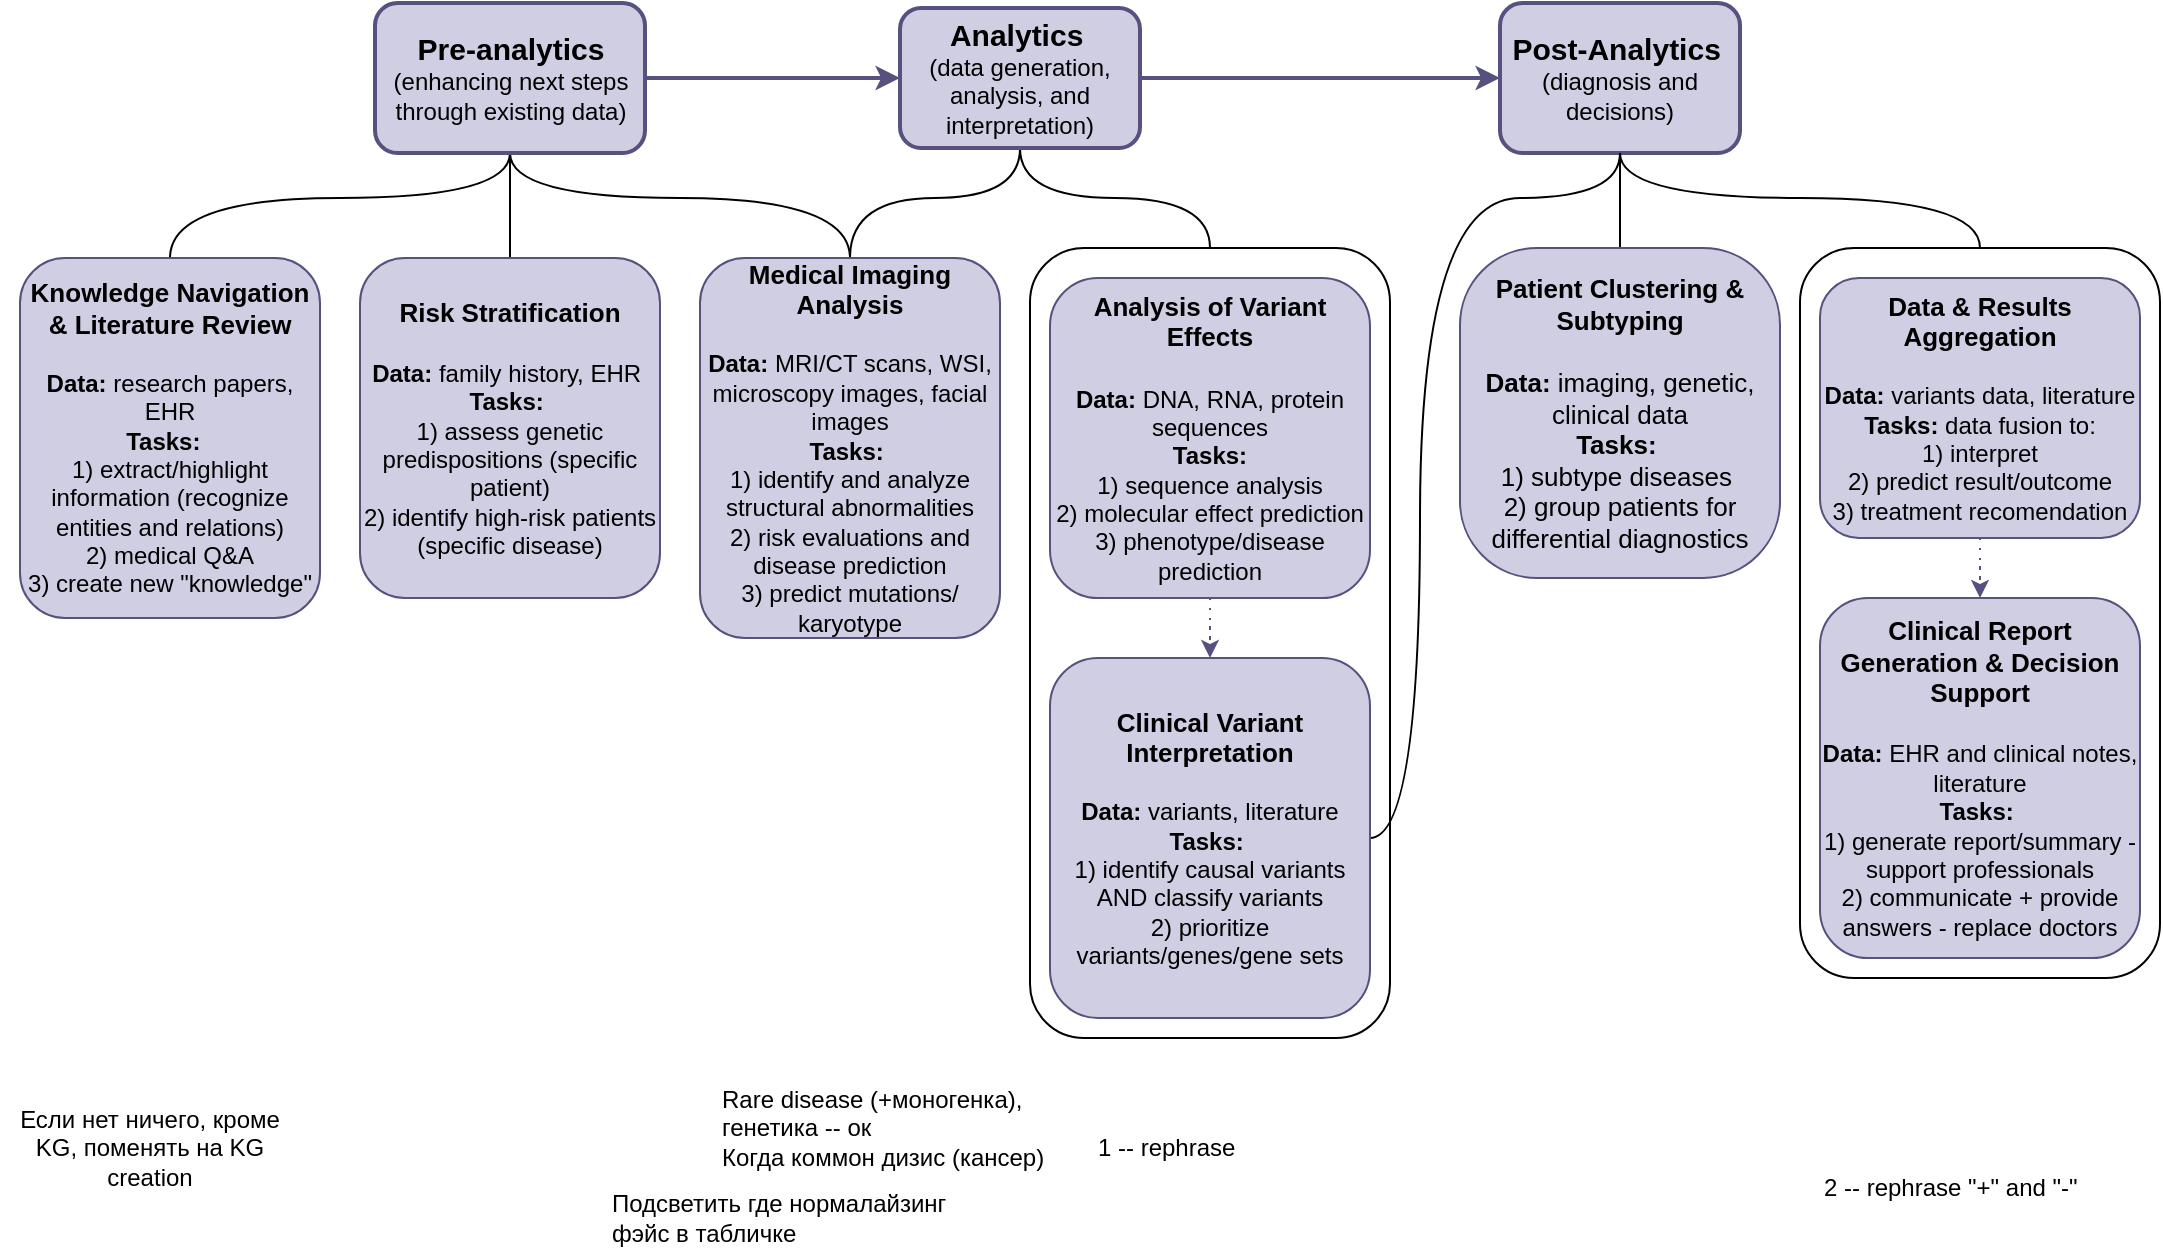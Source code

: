 <mxfile version="26.2.9">
  <diagram name="Страница — 1" id="fwt5VP9_LuxSjMWS_3RN">
    <mxGraphModel dx="1190" dy="759" grid="1" gridSize="10" guides="1" tooltips="1" connect="1" arrows="1" fold="1" page="1" pageScale="1" pageWidth="827" pageHeight="1169" math="0" shadow="0">
      <root>
        <mxCell id="0" />
        <mxCell id="1" parent="0" />
        <mxCell id="c-9jadZp76EaY8ZEyJ3E-6" value="" style="rounded=1;whiteSpace=wrap;html=1;" parent="1" vertex="1">
          <mxGeometry x="625" y="775" width="180" height="395" as="geometry" />
        </mxCell>
        <mxCell id="TpK1FeLRTuoT0TB8oXf7-55" style="edgeStyle=orthogonalEdgeStyle;rounded=0;orthogonalLoop=1;jettySize=auto;html=1;curved=1;entryX=0;entryY=0.5;entryDx=0;entryDy=0;strokeWidth=2;exitX=1;exitY=0.5;exitDx=0;exitDy=0;fillColor=#d0cee2;strokeColor=#56517e;" parent="1" source="TpK1FeLRTuoT0TB8oXf7-56" target="TpK1FeLRTuoT0TB8oXf7-23" edge="1">
          <mxGeometry relative="1" as="geometry">
            <mxPoint x="550" y="570.0" as="targetPoint" />
            <Array as="points">
              <mxPoint x="510" y="690" />
              <mxPoint x="510" y="690" />
            </Array>
            <mxPoint x="720" y="530" as="sourcePoint" />
          </mxGeometry>
        </mxCell>
        <mxCell id="c-9jadZp76EaY8ZEyJ3E-15" style="edgeStyle=orthogonalEdgeStyle;rounded=0;orthogonalLoop=1;jettySize=auto;html=1;entryX=0.5;entryY=0;entryDx=0;entryDy=0;curved=1;endArrow=none;endFill=0;" parent="1" source="TpK1FeLRTuoT0TB8oXf7-23" target="c-9jadZp76EaY8ZEyJ3E-6" edge="1">
          <mxGeometry relative="1" as="geometry" />
        </mxCell>
        <mxCell id="c-9jadZp76EaY8ZEyJ3E-16" style="edgeStyle=orthogonalEdgeStyle;rounded=0;orthogonalLoop=1;jettySize=auto;html=1;entryX=0.5;entryY=0;entryDx=0;entryDy=0;curved=1;endArrow=none;endFill=0;exitX=0.5;exitY=1;exitDx=0;exitDy=0;" parent="1" source="TpK1FeLRTuoT0TB8oXf7-23" target="c-9jadZp76EaY8ZEyJ3E-5" edge="1">
          <mxGeometry relative="1" as="geometry">
            <Array as="points">
              <mxPoint x="620" y="750" />
              <mxPoint x="535" y="750" />
            </Array>
          </mxGeometry>
        </mxCell>
        <mxCell id="TpK1FeLRTuoT0TB8oXf7-23" value="&lt;b&gt;&lt;font style=&quot;font-size: 15px;&quot;&gt;Analytics&lt;/font&gt;&lt;/b&gt;&amp;nbsp;&lt;div&gt;(data generation, analysis, and interpretation)&lt;/div&gt;" style="whiteSpace=wrap;html=1;fillColor=#d0cee2;strokeColor=#56517e;rounded=1;strokeWidth=2;" parent="1" vertex="1">
          <mxGeometry x="560" y="655" width="120" height="70" as="geometry" />
        </mxCell>
        <mxCell id="gTUfnlAmde_yqJnRPA0G-3" style="edgeStyle=orthogonalEdgeStyle;rounded=0;orthogonalLoop=1;jettySize=auto;html=1;entryX=1;entryY=0.5;entryDx=0;entryDy=0;curved=1;endArrow=none;endFill=0;exitX=0.5;exitY=1;exitDx=0;exitDy=0;" parent="1" source="TpK1FeLRTuoT0TB8oXf7-38" target="c-9jadZp76EaY8ZEyJ3E-4" edge="1">
          <mxGeometry relative="1" as="geometry">
            <mxPoint x="960" y="730" as="sourcePoint" />
            <mxPoint x="795" y="1042.5" as="targetPoint" />
            <Array as="points">
              <mxPoint x="920" y="750" />
              <mxPoint x="820" y="750" />
              <mxPoint x="820" y="1070" />
            </Array>
          </mxGeometry>
        </mxCell>
        <mxCell id="TpK1FeLRTuoT0TB8oXf7-38" value="&lt;font style=&quot;font-size: 15px;&quot;&gt;&lt;b&gt;Post-Analytics&lt;/b&gt;&lt;/font&gt;&amp;nbsp;&lt;div&gt;(diagnosis and decisions)&lt;/div&gt;" style="rounded=1;whiteSpace=wrap;html=1;fillColor=#d0cee2;strokeColor=#56517e;strokeWidth=2;" parent="1" vertex="1">
          <mxGeometry x="860" y="652.5" width="120" height="75" as="geometry" />
        </mxCell>
        <mxCell id="c-9jadZp76EaY8ZEyJ3E-2" style="edgeStyle=orthogonalEdgeStyle;rounded=0;orthogonalLoop=1;jettySize=auto;html=1;curved=1;endArrow=none;endFill=0;" parent="1" source="TpK1FeLRTuoT0TB8oXf7-56" target="c-9jadZp76EaY8ZEyJ3E-1" edge="1">
          <mxGeometry relative="1" as="geometry">
            <Array as="points">
              <mxPoint x="365" y="750" />
              <mxPoint x="195" y="750" />
            </Array>
          </mxGeometry>
        </mxCell>
        <mxCell id="c-9jadZp76EaY8ZEyJ3E-17" style="edgeStyle=orthogonalEdgeStyle;rounded=0;orthogonalLoop=1;jettySize=auto;html=1;entryX=0.5;entryY=0;entryDx=0;entryDy=0;curved=1;endArrow=none;endFill=0;strokeColor=default;targetPerimeterSpacing=1;shadow=0;flowAnimation=0;" parent="1" source="TpK1FeLRTuoT0TB8oXf7-56" target="TpK1FeLRTuoT0TB8oXf7-57" edge="1">
          <mxGeometry relative="1" as="geometry" />
        </mxCell>
        <mxCell id="sVOy7TMwBZB5xD0DAhsO-1" style="edgeStyle=orthogonalEdgeStyle;rounded=0;orthogonalLoop=1;jettySize=auto;html=1;entryX=0.5;entryY=0;entryDx=0;entryDy=0;curved=1;endArrow=none;endFill=0;exitX=0.5;exitY=1;exitDx=0;exitDy=0;" parent="1" source="TpK1FeLRTuoT0TB8oXf7-56" target="c-9jadZp76EaY8ZEyJ3E-5" edge="1">
          <mxGeometry relative="1" as="geometry">
            <Array as="points">
              <mxPoint x="365" y="750" />
              <mxPoint x="535" y="750" />
            </Array>
          </mxGeometry>
        </mxCell>
        <mxCell id="TpK1FeLRTuoT0TB8oXf7-56" value="&lt;b&gt;&lt;font style=&quot;font-size: 15px;&quot;&gt;Pre-analytics&lt;/font&gt;&lt;/b&gt;&lt;div&gt;&lt;font style=&quot;font-size: 12px;&quot;&gt;(enhancing next steps through existing data)&lt;/font&gt;&lt;/div&gt;" style="rounded=1;whiteSpace=wrap;html=1;fillColor=#d0cee2;strokeColor=#56517e;strokeWidth=2;" parent="1" vertex="1">
          <mxGeometry x="297.5" y="652.5" width="135" height="75" as="geometry" />
        </mxCell>
        <mxCell id="TpK1FeLRTuoT0TB8oXf7-57" value="&lt;div&gt;&lt;span style=&quot;font-size: 13px;&quot;&gt;&lt;b&gt;Risk Stratification&lt;/b&gt;&lt;/span&gt;&lt;br&gt;&lt;/div&gt;&lt;div&gt;&lt;span style=&quot;font-size: 13px;&quot;&gt;&lt;b&gt;&lt;br&gt;&lt;/b&gt;&lt;/span&gt;&lt;/div&gt;&lt;div&gt;&lt;b&gt;Data:&lt;/b&gt;&amp;nbsp;&lt;span style=&quot;background-color: transparent;&quot;&gt;family history,&amp;nbsp;&lt;/span&gt;&lt;span style=&quot;background-color: transparent;&quot;&gt;EHR&amp;nbsp;&lt;/span&gt;&lt;/div&gt;&lt;div&gt;&lt;b&gt;Tasks:&amp;nbsp;&lt;/b&gt;&lt;/div&gt;&lt;div&gt;&lt;span style=&quot;background-color: transparent;&quot;&gt;1) assess genetic predispositions (specific patient)&lt;/span&gt;&lt;/div&gt;&lt;div&gt;&lt;span style=&quot;background-color: initial;&quot;&gt;2) identify high-risk patients (specific disease)&lt;br&gt;&lt;/span&gt;&lt;/div&gt;" style="whiteSpace=wrap;html=1;fillColor=#d0cee2;strokeColor=#56517e;rounded=1;" parent="1" vertex="1">
          <mxGeometry x="290" y="780" width="150" height="170" as="geometry" />
        </mxCell>
        <mxCell id="c-9jadZp76EaY8ZEyJ3E-1" value="&lt;span style=&quot;font-size: 13px;&quot;&gt;&lt;b&gt;Knowledge Navigation &amp;amp; Literature Review&lt;/b&gt;&lt;/span&gt;&lt;br&gt;&lt;div&gt;&lt;br&gt;&lt;/div&gt;&lt;div style=&quot;&quot;&gt;&lt;b&gt;Data:&lt;/b&gt;&amp;nbsp;&lt;span style=&quot;background-color: initial;&quot;&gt;research papers, EHR&lt;/span&gt;&lt;/div&gt;&lt;div style=&quot;&quot;&gt;&lt;span style=&quot;background-color: initial;&quot;&gt;&lt;b&gt;Tasks:&lt;/b&gt;&amp;nbsp;&lt;/span&gt;&lt;span style=&quot;background-color: initial;&quot;&gt;&amp;nbsp;&lt;/span&gt;&lt;/div&gt;&lt;div style=&quot;&quot;&gt;&lt;span style=&quot;background-color: initial;&quot;&gt;1) extract/highlight information (recognize entities and relations)&lt;/span&gt;&lt;/div&gt;2) medical Q&amp;amp;A&lt;div style=&quot;&quot;&gt;&lt;span style=&quot;background-color: initial;&quot;&gt;3) create new &quot;knowledge&quot;&lt;/span&gt;&lt;/div&gt;" style="whiteSpace=wrap;html=1;fillColor=#d0cee2;strokeColor=#56517e;rounded=1;" parent="1" vertex="1">
          <mxGeometry x="120" y="780" width="150" height="180" as="geometry" />
        </mxCell>
        <mxCell id="m17yrZ3Qs6jVcu51XV9Z-5" style="edgeStyle=orthogonalEdgeStyle;rounded=0;orthogonalLoop=1;jettySize=auto;html=1;fillColor=#d0cee2;strokeColor=#56517e;dashed=1;dashPattern=1 4;" parent="1" source="c-9jadZp76EaY8ZEyJ3E-3" target="c-9jadZp76EaY8ZEyJ3E-4" edge="1">
          <mxGeometry relative="1" as="geometry" />
        </mxCell>
        <mxCell id="c-9jadZp76EaY8ZEyJ3E-3" value="&lt;div&gt;&lt;span style=&quot;font-size: 13px;&quot;&gt;&lt;b&gt;Analysis of Variant Effects&lt;/b&gt;&lt;/span&gt;&lt;/div&gt;&lt;div&gt;&lt;span style=&quot;font-size: 13px;&quot;&gt;&lt;b&gt;&lt;br&gt;&lt;/b&gt;&lt;/span&gt;&lt;/div&gt;&lt;div&gt;&lt;b&gt;Data:&lt;/b&gt;&amp;nbsp;DNA, RNA, protein sequences&lt;/div&gt;&lt;div&gt;&lt;b style=&quot;background-color: initial;&quot;&gt;Tasks:&lt;/b&gt;&lt;span style=&quot;background-color: initial;&quot;&gt;&lt;br&gt;&lt;/span&gt;&lt;/div&gt;&lt;div&gt;&lt;span style=&quot;background-color: initial;&quot;&gt;1) sequence analysis&lt;/span&gt;&lt;/div&gt;&lt;div&gt;&lt;span style=&quot;background-color: initial;&quot;&gt;2) molecular effect prediction&lt;/span&gt;&lt;/div&gt;&lt;div&gt;&lt;span style=&quot;background-color: initial;&quot;&gt;3) phenotype/disease prediction&lt;/span&gt;&lt;/div&gt;" style="whiteSpace=wrap;html=1;fillColor=#d0cee2;strokeColor=#56517e;rounded=1;" parent="1" vertex="1">
          <mxGeometry x="635" y="790" width="160" height="160" as="geometry" />
        </mxCell>
        <mxCell id="c-9jadZp76EaY8ZEyJ3E-4" value="&lt;span style=&quot;font-size: 13px;&quot;&gt;&lt;b&gt;Clinical Variant Interpretation&lt;/b&gt;&lt;/span&gt;&lt;br&gt;&lt;div&gt;&lt;div&gt;&lt;br&gt;&lt;/div&gt;&lt;div&gt;&lt;b&gt;Data:&lt;/b&gt;&amp;nbsp;variants, literature&lt;/div&gt;&lt;div&gt;&lt;b&gt;Tasks:&lt;/b&gt;&amp;nbsp;&lt;/div&gt;&lt;div&gt;1) identify causal variants AND&lt;span style=&quot;background-color: transparent;&quot;&gt;&amp;nbsp;classify variants&lt;/span&gt;&lt;/div&gt;&lt;div&gt;2) prioritize variants/genes/gene sets&lt;/div&gt;&lt;/div&gt;" style="whiteSpace=wrap;html=1;fillColor=#d0cee2;strokeColor=#56517e;rounded=1;" parent="1" vertex="1">
          <mxGeometry x="635" y="980" width="160" height="180" as="geometry" />
        </mxCell>
        <mxCell id="c-9jadZp76EaY8ZEyJ3E-5" value="&lt;span style=&quot;font-size: 13px;&quot;&gt;&lt;b&gt;Medical Imaging Analysis&lt;/b&gt;&lt;/span&gt;&lt;br&gt;&lt;div&gt;&lt;div&gt;&lt;br&gt;&lt;/div&gt;&lt;div&gt;&lt;b&gt;Data:&lt;/b&gt;&amp;nbsp;MRI/CT scans, WSI, microscopy images, facial images&lt;/div&gt;&lt;div&gt;&lt;b&gt;Tasks:&lt;/b&gt;&amp;nbsp;&lt;/div&gt;&lt;div&gt;1) identify and analyze structural abnormalities&lt;/div&gt;&lt;div&gt;2) risk evaluations and disease prediction&lt;/div&gt;&lt;/div&gt;&lt;div&gt;3) predict mutations/ karyotype&lt;/div&gt;" style="whiteSpace=wrap;html=1;fillColor=#d0cee2;strokeColor=#56517e;rounded=1;" parent="1" vertex="1">
          <mxGeometry x="460" y="780" width="150" height="190" as="geometry" />
        </mxCell>
        <mxCell id="c-9jadZp76EaY8ZEyJ3E-18" style="edgeStyle=orthogonalEdgeStyle;rounded=0;orthogonalLoop=1;jettySize=auto;html=1;curved=1;entryX=0;entryY=0.5;entryDx=0;entryDy=0;strokeWidth=2;exitX=1;exitY=0.5;exitDx=0;exitDy=0;fillColor=#d0cee2;strokeColor=#56517e;" parent="1" source="TpK1FeLRTuoT0TB8oXf7-23" target="TpK1FeLRTuoT0TB8oXf7-38" edge="1">
          <mxGeometry relative="1" as="geometry">
            <mxPoint x="880" y="680" as="targetPoint" />
            <Array as="points">
              <mxPoint x="780" y="690" />
              <mxPoint x="780" y="690" />
            </Array>
            <mxPoint x="670" y="680" as="sourcePoint" />
          </mxGeometry>
        </mxCell>
        <mxCell id="m17yrZ3Qs6jVcu51XV9Z-6" value="" style="rounded=1;whiteSpace=wrap;html=1;" parent="1" vertex="1">
          <mxGeometry x="1010" y="775" width="180" height="365" as="geometry" />
        </mxCell>
        <mxCell id="m17yrZ3Qs6jVcu51XV9Z-7" style="edgeStyle=orthogonalEdgeStyle;rounded=0;orthogonalLoop=1;jettySize=auto;html=1;entryX=0.5;entryY=0;entryDx=0;entryDy=0;curved=1;endArrow=none;endFill=0;exitX=0.5;exitY=1;exitDx=0;exitDy=0;" parent="1" source="TpK1FeLRTuoT0TB8oXf7-38" target="m17yrZ3Qs6jVcu51XV9Z-6" edge="1">
          <mxGeometry relative="1" as="geometry">
            <mxPoint x="960" y="720" as="sourcePoint" />
            <Array as="points">
              <mxPoint x="920" y="750" />
              <mxPoint x="1100" y="750" />
            </Array>
          </mxGeometry>
        </mxCell>
        <mxCell id="m17yrZ3Qs6jVcu51XV9Z-8" style="edgeStyle=orthogonalEdgeStyle;rounded=0;orthogonalLoop=1;jettySize=auto;html=1;entryX=0.5;entryY=0;entryDx=0;entryDy=0;curved=1;endArrow=none;endFill=0;exitX=0.5;exitY=1;exitDx=0;exitDy=0;" parent="1" source="TpK1FeLRTuoT0TB8oXf7-38" target="m17yrZ3Qs6jVcu51XV9Z-12" edge="1">
          <mxGeometry relative="1" as="geometry">
            <Array as="points">
              <mxPoint x="920" y="740" />
              <mxPoint x="920" y="740" />
            </Array>
            <mxPoint x="960" y="720" as="sourcePoint" />
          </mxGeometry>
        </mxCell>
        <mxCell id="m17yrZ3Qs6jVcu51XV9Z-9" style="edgeStyle=orthogonalEdgeStyle;rounded=0;orthogonalLoop=1;jettySize=auto;html=1;fillColor=#d0cee2;strokeColor=#56517e;dashed=1;dashPattern=1 4;" parent="1" source="m17yrZ3Qs6jVcu51XV9Z-10" target="m17yrZ3Qs6jVcu51XV9Z-11" edge="1">
          <mxGeometry relative="1" as="geometry" />
        </mxCell>
        <mxCell id="m17yrZ3Qs6jVcu51XV9Z-10" value="&lt;span style=&quot;font-size: 13px;&quot;&gt;&lt;b&gt;Data &amp;amp; Results Aggregation&lt;/b&gt;&lt;/span&gt;&lt;br&gt;&lt;div&gt;&lt;div&gt;&lt;br&gt;&lt;/div&gt;&lt;div&gt;&lt;b&gt;Data:&lt;/b&gt;&amp;nbsp;variants data, literature&lt;/div&gt;&lt;div&gt;&lt;b&gt;Tasks:&lt;/b&gt;&amp;nbsp;data fusion to:&lt;/div&gt;&lt;div&gt;1) interpret&lt;/div&gt;&lt;div&gt;2) predict result/outcome&lt;/div&gt;&lt;div&gt;&lt;span style=&quot;background-color: transparent;&quot;&gt;3) treatment recomendation&lt;/span&gt;&lt;/div&gt;&lt;/div&gt;" style="whiteSpace=wrap;html=1;fillColor=#d0cee2;strokeColor=#56517e;rounded=1;" parent="1" vertex="1">
          <mxGeometry x="1020" y="790" width="160" height="130" as="geometry" />
        </mxCell>
        <mxCell id="m17yrZ3Qs6jVcu51XV9Z-11" value="&lt;span style=&quot;font-size: 13px;&quot;&gt;&lt;b&gt;Clinical Report Generation &amp;amp; Decision Support&lt;/b&gt;&lt;/span&gt;&lt;br&gt;&lt;div style=&quot;&quot;&gt;&lt;div style=&quot;font-size: 13px;&quot;&gt;&lt;br&gt;&lt;/div&gt;&lt;div style=&quot;&quot;&gt;&lt;font style=&quot;font-size: 12px;&quot;&gt;&lt;b style=&quot;&quot;&gt;Data:&lt;/b&gt;&amp;nbsp;EHR and clinical notes, literature&lt;/font&gt;&lt;/div&gt;&lt;div style=&quot;&quot;&gt;&lt;font style=&quot;font-size: 12px;&quot;&gt;&lt;b style=&quot;&quot;&gt;Tasks:&lt;/b&gt;&amp;nbsp;&lt;/font&gt;&lt;/div&gt;&lt;div style=&quot;&quot;&gt;&lt;font style=&quot;font-size: 12px;&quot;&gt;1) generate report/summary - support professionals&lt;/font&gt;&lt;/div&gt;&lt;div style=&quot;&quot;&gt;&lt;font style=&quot;font-size: 12px;&quot;&gt;2) communicate + provide answers - replace doctors&lt;/font&gt;&lt;/div&gt;&lt;/div&gt;" style="whiteSpace=wrap;html=1;fillColor=#d0cee2;strokeColor=#56517e;rounded=1;" parent="1" vertex="1">
          <mxGeometry x="1020" y="950" width="160" height="180" as="geometry" />
        </mxCell>
        <mxCell id="m17yrZ3Qs6jVcu51XV9Z-12" value="&lt;span style=&quot;font-size: 13px;&quot;&gt;&lt;b&gt;Patient Clustering &amp;amp; Subtyping&lt;/b&gt;&lt;/span&gt;&lt;br&gt;&lt;div style=&quot;font-size: 13px;&quot;&gt;&lt;div&gt;&lt;br&gt;&lt;/div&gt;&lt;div&gt;&lt;b&gt;Data:&lt;/b&gt;&amp;nbsp;imaging, genetic, clinical data&lt;/div&gt;&lt;div&gt;&lt;b&gt;Tasks:&lt;/b&gt;&amp;nbsp;&lt;/div&gt;&lt;div&gt;1) subtype diseases&amp;nbsp;&lt;/div&gt;&lt;div&gt;2) group patients for differential diagnostics&lt;/div&gt;&lt;/div&gt;" style="whiteSpace=wrap;html=1;fillColor=#d0cee2;strokeColor=#56517e;rounded=1;arcSize=24;" parent="1" vertex="1">
          <mxGeometry x="840" y="775" width="160" height="165" as="geometry" />
        </mxCell>
        <mxCell id="JqF1LdhWZ3UQiaNY_wrc-1" value="Если нет ничего, кроме KG, поменять на KG creation" style="text;html=1;align=center;verticalAlign=middle;whiteSpace=wrap;rounded=0;" parent="1" vertex="1">
          <mxGeometry x="110" y="1210" width="150" height="30" as="geometry" />
        </mxCell>
        <mxCell id="JqF1LdhWZ3UQiaNY_wrc-2" value="Rare disease (+моногенка), генетика -- ок&lt;div&gt;Когда коммон дизис (кансер)&amp;nbsp;&amp;nbsp;&lt;/div&gt;" style="text;html=1;align=left;verticalAlign=middle;whiteSpace=wrap;rounded=0;" parent="1" vertex="1">
          <mxGeometry x="469" y="1200" width="170" height="30" as="geometry" />
        </mxCell>
        <mxCell id="JqF1LdhWZ3UQiaNY_wrc-3" value="Подсветить где нормалайзинг фэйс в табличке" style="text;html=1;align=left;verticalAlign=middle;whiteSpace=wrap;rounded=0;" parent="1" vertex="1">
          <mxGeometry x="414" y="1245" width="170" height="30" as="geometry" />
        </mxCell>
        <mxCell id="JqF1LdhWZ3UQiaNY_wrc-4" value="1 -- rephrase" style="text;html=1;align=left;verticalAlign=middle;whiteSpace=wrap;rounded=0;" parent="1" vertex="1">
          <mxGeometry x="657" y="1210" width="170" height="30" as="geometry" />
        </mxCell>
        <mxCell id="JqF1LdhWZ3UQiaNY_wrc-5" value="2 -- rephrase &quot;+&quot; and &quot;-&quot;" style="text;html=1;align=left;verticalAlign=middle;whiteSpace=wrap;rounded=0;" parent="1" vertex="1">
          <mxGeometry x="1020" y="1230" width="170" height="30" as="geometry" />
        </mxCell>
        <mxCell id="JqF1LdhWZ3UQiaNY_wrc-6" style="edgeStyle=orthogonalEdgeStyle;rounded=0;orthogonalLoop=1;jettySize=auto;html=1;exitX=0.5;exitY=1;exitDx=0;exitDy=0;" parent="1" source="JqF1LdhWZ3UQiaNY_wrc-2" target="JqF1LdhWZ3UQiaNY_wrc-2" edge="1">
          <mxGeometry relative="1" as="geometry" />
        </mxCell>
      </root>
    </mxGraphModel>
  </diagram>
</mxfile>
